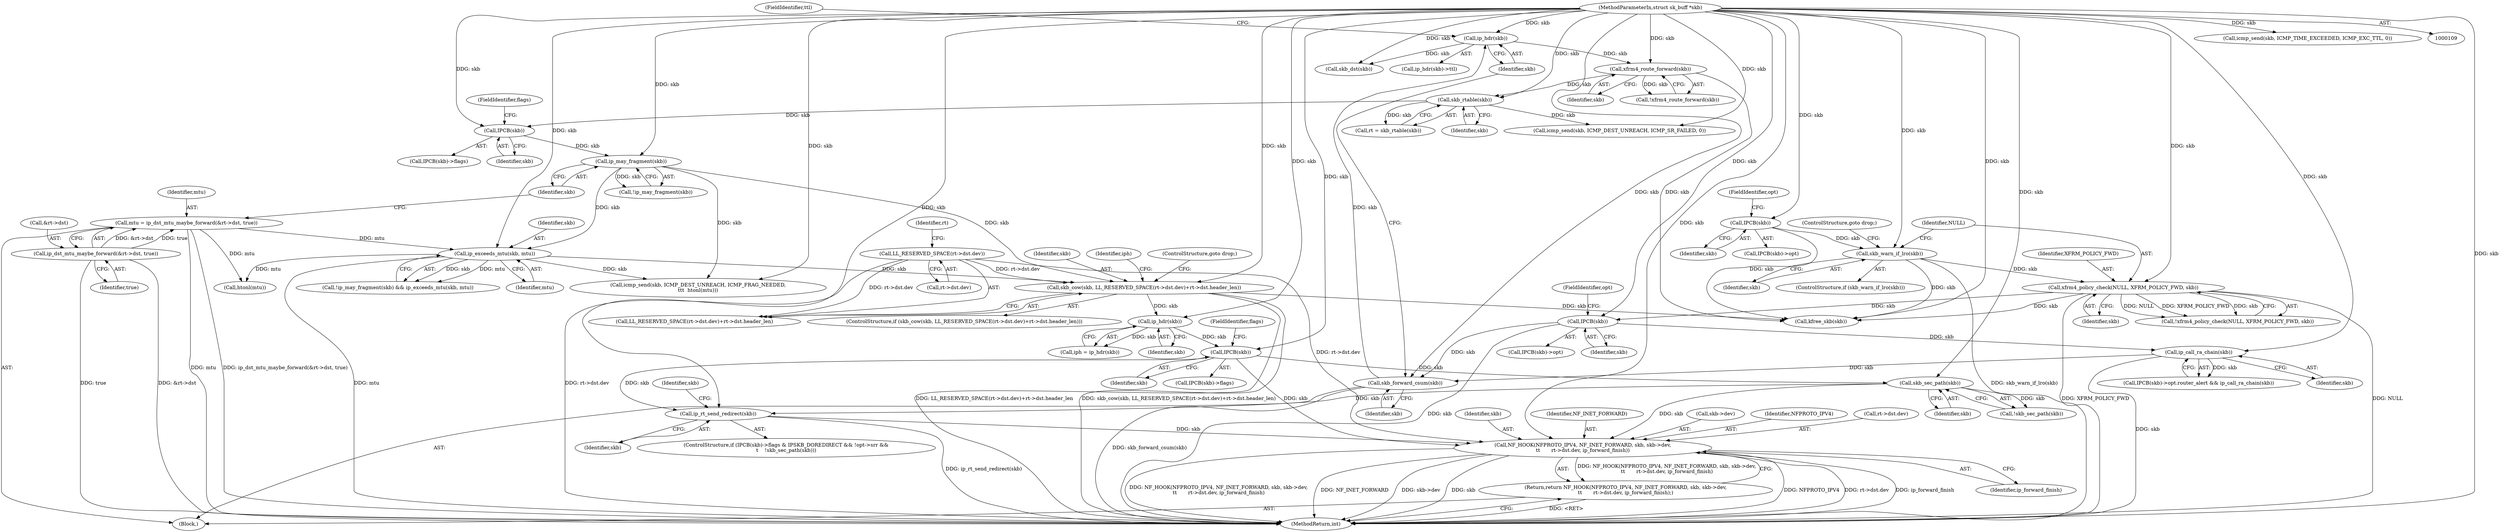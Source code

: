 digraph "0_linux_df4d92549f23e1c037e83323aff58a21b3de7fe0@API" {
"1000257" [label="(Call,ip_rt_send_redirect(skb))"];
"1000255" [label="(Call,skb_sec_path(skb))"];
"1000245" [label="(Call,IPCB(skb))"];
"1000237" [label="(Call,ip_hdr(skb))"];
"1000220" [label="(Call,skb_cow(skb, LL_RESERVED_SPACE(rt->dst.dev)+rt->dst.header_len))"];
"1000200" [label="(Call,ip_exceeds_mtu(skb, mtu))"];
"1000198" [label="(Call,ip_may_fragment(skb))"];
"1000183" [label="(Call,IPCB(skb))"];
"1000170" [label="(Call,skb_rtable(skb))"];
"1000165" [label="(Call,xfrm4_route_forward(skb))"];
"1000158" [label="(Call,ip_hdr(skb))"];
"1000153" [label="(Call,skb_forward_csum(skb))"];
"1000149" [label="(Call,ip_call_ra_chain(skb))"];
"1000145" [label="(Call,IPCB(skb))"];
"1000136" [label="(Call,xfrm4_policy_check(NULL, XFRM_POLICY_FWD, skb))"];
"1000131" [label="(Call,skb_warn_if_lro(skb))"];
"1000120" [label="(Call,IPCB(skb))"];
"1000110" [label="(MethodParameterIn,struct sk_buff *skb)"];
"1000187" [label="(Call,mtu = ip_dst_mtu_maybe_forward(&rt->dst, true))"];
"1000189" [label="(Call,ip_dst_mtu_maybe_forward(&rt->dst, true))"];
"1000223" [label="(Call,LL_RESERVED_SPACE(rt->dst.dev))"];
"1000268" [label="(Call,NF_HOOK(NFPROTO_IPV4, NF_INET_FORWARD, skb, skb->dev,\n\t\t       rt->dst.dev, ip_forward_finish))"];
"1000267" [label="(Return,return NF_HOOK(NFPROTO_IPV4, NF_INET_FORWARD, skb, skb->dev,\n\t\t       rt->dst.dev, ip_forward_finish);)"];
"1000219" [label="(ControlStructure,if (skb_cow(skb, LL_RESERVED_SPACE(rt->dst.dev)+rt->dst.header_len)))"];
"1000246" [label="(Identifier,skb)"];
"1000119" [label="(Call,IPCB(skb)->opt)"];
"1000202" [label="(Identifier,mtu)"];
"1000216" [label="(Call,htonl(mtu))"];
"1000160" [label="(FieldIdentifier,ttl)"];
"1000132" [label="(Identifier,skb)"];
"1000224" [label="(Call,rt->dst.dev)"];
"1000201" [label="(Identifier,skb)"];
"1000296" [label="(Call,icmp_send(skb, ICMP_TIME_EXCEEDED, ICMP_EXC_TTL, 0))"];
"1000270" [label="(Identifier,NF_INET_FORWARD)"];
"1000302" [label="(Call,kfree_skb(skb))"];
"1000272" [label="(Call,skb->dev)"];
"1000231" [label="(Identifier,rt)"];
"1000138" [label="(Identifier,XFRM_POLICY_FWD)"];
"1000257" [label="(Call,ip_rt_send_redirect(skb))"];
"1000154" [label="(Identifier,skb)"];
"1000306" [label="(MethodReturn,int)"];
"1000142" [label="(Call,IPCB(skb)->opt.router_alert && ip_call_ra_chain(skb))"];
"1000269" [label="(Identifier,NFPROTO_IPV4)"];
"1000149" [label="(Call,ip_call_ra_chain(skb))"];
"1000235" [label="(Call,iph = ip_hdr(skb))"];
"1000212" [label="(Call,icmp_send(skb, ICMP_DEST_UNREACH, ICMP_FRAG_NEEDED,\n\t\t\t  htonl(mtu)))"];
"1000120" [label="(Call,IPCB(skb))"];
"1000280" [label="(Identifier,ip_forward_finish)"];
"1000110" [label="(MethodParameterIn,struct sk_buff *skb)"];
"1000166" [label="(Identifier,skb)"];
"1000136" [label="(Call,xfrm4_policy_check(NULL, XFRM_POLICY_FWD, skb))"];
"1000133" [label="(ControlStructure,goto drop;)"];
"1000184" [label="(Identifier,skb)"];
"1000275" [label="(Call,rt->dst.dev)"];
"1000197" [label="(Call,!ip_may_fragment(skb))"];
"1000121" [label="(Identifier,skb)"];
"1000194" [label="(Identifier,true)"];
"1000255" [label="(Call,skb_sec_path(skb))"];
"1000183" [label="(Call,IPCB(skb))"];
"1000267" [label="(Return,return NF_HOOK(NFPROTO_IPV4, NF_INET_FORWARD, skb, skb->dev,\n\t\t       rt->dst.dev, ip_forward_finish);)"];
"1000130" [label="(ControlStructure,if (skb_warn_if_lro(skb)))"];
"1000111" [label="(Block,)"];
"1000158" [label="(Call,ip_hdr(skb))"];
"1000271" [label="(Identifier,skb)"];
"1000254" [label="(Call,!skb_sec_path(skb))"];
"1000165" [label="(Call,xfrm4_route_forward(skb))"];
"1000282" [label="(Call,icmp_send(skb, ICMP_DEST_UNREACH, ICMP_SR_FAILED, 0))"];
"1000244" [label="(Call,IPCB(skb)->flags)"];
"1000159" [label="(Identifier,skb)"];
"1000171" [label="(Identifier,skb)"];
"1000122" [label="(FieldIdentifier,opt)"];
"1000247" [label="(FieldIdentifier,flags)"];
"1000144" [label="(Call,IPCB(skb)->opt)"];
"1000189" [label="(Call,ip_dst_mtu_maybe_forward(&rt->dst, true))"];
"1000237" [label="(Call,ip_hdr(skb))"];
"1000292" [label="(Call,skb_dst(skb))"];
"1000147" [label="(FieldIdentifier,opt)"];
"1000150" [label="(Identifier,skb)"];
"1000168" [label="(Call,rt = skb_rtable(skb))"];
"1000222" [label="(Call,LL_RESERVED_SPACE(rt->dst.dev)+rt->dst.header_len)"];
"1000187" [label="(Call,mtu = ip_dst_mtu_maybe_forward(&rt->dst, true))"];
"1000190" [label="(Call,&rt->dst)"];
"1000164" [label="(Call,!xfrm4_route_forward(skb))"];
"1000137" [label="(Identifier,NULL)"];
"1000153" [label="(Call,skb_forward_csum(skb))"];
"1000221" [label="(Identifier,skb)"];
"1000145" [label="(Call,IPCB(skb))"];
"1000199" [label="(Identifier,skb)"];
"1000170" [label="(Call,skb_rtable(skb))"];
"1000139" [label="(Identifier,skb)"];
"1000200" [label="(Call,ip_exceeds_mtu(skb, mtu))"];
"1000245" [label="(Call,IPCB(skb))"];
"1000268" [label="(Call,NF_HOOK(NFPROTO_IPV4, NF_INET_FORWARD, skb, skb->dev,\n\t\t       rt->dst.dev, ip_forward_finish))"];
"1000258" [label="(Identifier,skb)"];
"1000157" [label="(Call,ip_hdr(skb)->ttl)"];
"1000256" [label="(Identifier,skb)"];
"1000241" [label="(ControlStructure,if (IPCB(skb)->flags & IPSKB_DOREDIRECT && !opt->srr &&\n\t    !skb_sec_path(skb)))"];
"1000220" [label="(Call,skb_cow(skb, LL_RESERVED_SPACE(rt->dst.dev)+rt->dst.header_len))"];
"1000185" [label="(FieldIdentifier,flags)"];
"1000236" [label="(Identifier,iph)"];
"1000135" [label="(Call,!xfrm4_policy_check(NULL, XFRM_POLICY_FWD, skb))"];
"1000198" [label="(Call,ip_may_fragment(skb))"];
"1000188" [label="(Identifier,mtu)"];
"1000196" [label="(Call,!ip_may_fragment(skb) && ip_exceeds_mtu(skb, mtu))"];
"1000223" [label="(Call,LL_RESERVED_SPACE(rt->dst.dev))"];
"1000238" [label="(Identifier,skb)"];
"1000261" [label="(Identifier,skb)"];
"1000131" [label="(Call,skb_warn_if_lro(skb))"];
"1000234" [label="(ControlStructure,goto drop;)"];
"1000182" [label="(Call,IPCB(skb)->flags)"];
"1000146" [label="(Identifier,skb)"];
"1000257" -> "1000241"  [label="AST: "];
"1000257" -> "1000258"  [label="CFG: "];
"1000258" -> "1000257"  [label="AST: "];
"1000261" -> "1000257"  [label="CFG: "];
"1000257" -> "1000306"  [label="DDG: ip_rt_send_redirect(skb)"];
"1000255" -> "1000257"  [label="DDG: skb"];
"1000245" -> "1000257"  [label="DDG: skb"];
"1000110" -> "1000257"  [label="DDG: skb"];
"1000257" -> "1000268"  [label="DDG: skb"];
"1000255" -> "1000254"  [label="AST: "];
"1000255" -> "1000256"  [label="CFG: "];
"1000256" -> "1000255"  [label="AST: "];
"1000254" -> "1000255"  [label="CFG: "];
"1000255" -> "1000254"  [label="DDG: skb"];
"1000245" -> "1000255"  [label="DDG: skb"];
"1000110" -> "1000255"  [label="DDG: skb"];
"1000255" -> "1000268"  [label="DDG: skb"];
"1000245" -> "1000244"  [label="AST: "];
"1000245" -> "1000246"  [label="CFG: "];
"1000246" -> "1000245"  [label="AST: "];
"1000247" -> "1000245"  [label="CFG: "];
"1000237" -> "1000245"  [label="DDG: skb"];
"1000110" -> "1000245"  [label="DDG: skb"];
"1000245" -> "1000268"  [label="DDG: skb"];
"1000237" -> "1000235"  [label="AST: "];
"1000237" -> "1000238"  [label="CFG: "];
"1000238" -> "1000237"  [label="AST: "];
"1000235" -> "1000237"  [label="CFG: "];
"1000237" -> "1000235"  [label="DDG: skb"];
"1000220" -> "1000237"  [label="DDG: skb"];
"1000110" -> "1000237"  [label="DDG: skb"];
"1000220" -> "1000219"  [label="AST: "];
"1000220" -> "1000222"  [label="CFG: "];
"1000221" -> "1000220"  [label="AST: "];
"1000222" -> "1000220"  [label="AST: "];
"1000234" -> "1000220"  [label="CFG: "];
"1000236" -> "1000220"  [label="CFG: "];
"1000220" -> "1000306"  [label="DDG: LL_RESERVED_SPACE(rt->dst.dev)+rt->dst.header_len"];
"1000220" -> "1000306"  [label="DDG: skb_cow(skb, LL_RESERVED_SPACE(rt->dst.dev)+rt->dst.header_len)"];
"1000200" -> "1000220"  [label="DDG: skb"];
"1000198" -> "1000220"  [label="DDG: skb"];
"1000110" -> "1000220"  [label="DDG: skb"];
"1000223" -> "1000220"  [label="DDG: rt->dst.dev"];
"1000220" -> "1000302"  [label="DDG: skb"];
"1000200" -> "1000196"  [label="AST: "];
"1000200" -> "1000202"  [label="CFG: "];
"1000201" -> "1000200"  [label="AST: "];
"1000202" -> "1000200"  [label="AST: "];
"1000196" -> "1000200"  [label="CFG: "];
"1000200" -> "1000306"  [label="DDG: mtu"];
"1000200" -> "1000196"  [label="DDG: skb"];
"1000200" -> "1000196"  [label="DDG: mtu"];
"1000198" -> "1000200"  [label="DDG: skb"];
"1000110" -> "1000200"  [label="DDG: skb"];
"1000187" -> "1000200"  [label="DDG: mtu"];
"1000200" -> "1000212"  [label="DDG: skb"];
"1000200" -> "1000216"  [label="DDG: mtu"];
"1000198" -> "1000197"  [label="AST: "];
"1000198" -> "1000199"  [label="CFG: "];
"1000199" -> "1000198"  [label="AST: "];
"1000197" -> "1000198"  [label="CFG: "];
"1000198" -> "1000197"  [label="DDG: skb"];
"1000183" -> "1000198"  [label="DDG: skb"];
"1000110" -> "1000198"  [label="DDG: skb"];
"1000198" -> "1000212"  [label="DDG: skb"];
"1000183" -> "1000182"  [label="AST: "];
"1000183" -> "1000184"  [label="CFG: "];
"1000184" -> "1000183"  [label="AST: "];
"1000185" -> "1000183"  [label="CFG: "];
"1000170" -> "1000183"  [label="DDG: skb"];
"1000110" -> "1000183"  [label="DDG: skb"];
"1000170" -> "1000168"  [label="AST: "];
"1000170" -> "1000171"  [label="CFG: "];
"1000171" -> "1000170"  [label="AST: "];
"1000168" -> "1000170"  [label="CFG: "];
"1000170" -> "1000168"  [label="DDG: skb"];
"1000165" -> "1000170"  [label="DDG: skb"];
"1000110" -> "1000170"  [label="DDG: skb"];
"1000170" -> "1000282"  [label="DDG: skb"];
"1000165" -> "1000164"  [label="AST: "];
"1000165" -> "1000166"  [label="CFG: "];
"1000166" -> "1000165"  [label="AST: "];
"1000164" -> "1000165"  [label="CFG: "];
"1000165" -> "1000164"  [label="DDG: skb"];
"1000158" -> "1000165"  [label="DDG: skb"];
"1000110" -> "1000165"  [label="DDG: skb"];
"1000165" -> "1000302"  [label="DDG: skb"];
"1000158" -> "1000157"  [label="AST: "];
"1000158" -> "1000159"  [label="CFG: "];
"1000159" -> "1000158"  [label="AST: "];
"1000160" -> "1000158"  [label="CFG: "];
"1000153" -> "1000158"  [label="DDG: skb"];
"1000110" -> "1000158"  [label="DDG: skb"];
"1000158" -> "1000292"  [label="DDG: skb"];
"1000153" -> "1000111"  [label="AST: "];
"1000153" -> "1000154"  [label="CFG: "];
"1000154" -> "1000153"  [label="AST: "];
"1000159" -> "1000153"  [label="CFG: "];
"1000153" -> "1000306"  [label="DDG: skb_forward_csum(skb)"];
"1000149" -> "1000153"  [label="DDG: skb"];
"1000145" -> "1000153"  [label="DDG: skb"];
"1000110" -> "1000153"  [label="DDG: skb"];
"1000149" -> "1000142"  [label="AST: "];
"1000149" -> "1000150"  [label="CFG: "];
"1000150" -> "1000149"  [label="AST: "];
"1000142" -> "1000149"  [label="CFG: "];
"1000149" -> "1000306"  [label="DDG: skb"];
"1000149" -> "1000142"  [label="DDG: skb"];
"1000145" -> "1000149"  [label="DDG: skb"];
"1000110" -> "1000149"  [label="DDG: skb"];
"1000145" -> "1000144"  [label="AST: "];
"1000145" -> "1000146"  [label="CFG: "];
"1000146" -> "1000145"  [label="AST: "];
"1000147" -> "1000145"  [label="CFG: "];
"1000145" -> "1000306"  [label="DDG: skb"];
"1000136" -> "1000145"  [label="DDG: skb"];
"1000110" -> "1000145"  [label="DDG: skb"];
"1000136" -> "1000135"  [label="AST: "];
"1000136" -> "1000139"  [label="CFG: "];
"1000137" -> "1000136"  [label="AST: "];
"1000138" -> "1000136"  [label="AST: "];
"1000139" -> "1000136"  [label="AST: "];
"1000135" -> "1000136"  [label="CFG: "];
"1000136" -> "1000306"  [label="DDG: XFRM_POLICY_FWD"];
"1000136" -> "1000306"  [label="DDG: NULL"];
"1000136" -> "1000135"  [label="DDG: NULL"];
"1000136" -> "1000135"  [label="DDG: XFRM_POLICY_FWD"];
"1000136" -> "1000135"  [label="DDG: skb"];
"1000131" -> "1000136"  [label="DDG: skb"];
"1000110" -> "1000136"  [label="DDG: skb"];
"1000136" -> "1000302"  [label="DDG: skb"];
"1000131" -> "1000130"  [label="AST: "];
"1000131" -> "1000132"  [label="CFG: "];
"1000132" -> "1000131"  [label="AST: "];
"1000133" -> "1000131"  [label="CFG: "];
"1000137" -> "1000131"  [label="CFG: "];
"1000131" -> "1000306"  [label="DDG: skb_warn_if_lro(skb)"];
"1000120" -> "1000131"  [label="DDG: skb"];
"1000110" -> "1000131"  [label="DDG: skb"];
"1000131" -> "1000302"  [label="DDG: skb"];
"1000120" -> "1000119"  [label="AST: "];
"1000120" -> "1000121"  [label="CFG: "];
"1000121" -> "1000120"  [label="AST: "];
"1000122" -> "1000120"  [label="CFG: "];
"1000110" -> "1000120"  [label="DDG: skb"];
"1000120" -> "1000302"  [label="DDG: skb"];
"1000110" -> "1000109"  [label="AST: "];
"1000110" -> "1000306"  [label="DDG: skb"];
"1000110" -> "1000212"  [label="DDG: skb"];
"1000110" -> "1000268"  [label="DDG: skb"];
"1000110" -> "1000282"  [label="DDG: skb"];
"1000110" -> "1000292"  [label="DDG: skb"];
"1000110" -> "1000296"  [label="DDG: skb"];
"1000110" -> "1000302"  [label="DDG: skb"];
"1000187" -> "1000111"  [label="AST: "];
"1000187" -> "1000189"  [label="CFG: "];
"1000188" -> "1000187"  [label="AST: "];
"1000189" -> "1000187"  [label="AST: "];
"1000199" -> "1000187"  [label="CFG: "];
"1000187" -> "1000306"  [label="DDG: mtu"];
"1000187" -> "1000306"  [label="DDG: ip_dst_mtu_maybe_forward(&rt->dst, true)"];
"1000189" -> "1000187"  [label="DDG: &rt->dst"];
"1000189" -> "1000187"  [label="DDG: true"];
"1000187" -> "1000216"  [label="DDG: mtu"];
"1000189" -> "1000194"  [label="CFG: "];
"1000190" -> "1000189"  [label="AST: "];
"1000194" -> "1000189"  [label="AST: "];
"1000189" -> "1000306"  [label="DDG: true"];
"1000189" -> "1000306"  [label="DDG: &rt->dst"];
"1000223" -> "1000222"  [label="AST: "];
"1000223" -> "1000224"  [label="CFG: "];
"1000224" -> "1000223"  [label="AST: "];
"1000231" -> "1000223"  [label="CFG: "];
"1000223" -> "1000306"  [label="DDG: rt->dst.dev"];
"1000223" -> "1000222"  [label="DDG: rt->dst.dev"];
"1000223" -> "1000268"  [label="DDG: rt->dst.dev"];
"1000268" -> "1000267"  [label="AST: "];
"1000268" -> "1000280"  [label="CFG: "];
"1000269" -> "1000268"  [label="AST: "];
"1000270" -> "1000268"  [label="AST: "];
"1000271" -> "1000268"  [label="AST: "];
"1000272" -> "1000268"  [label="AST: "];
"1000275" -> "1000268"  [label="AST: "];
"1000280" -> "1000268"  [label="AST: "];
"1000267" -> "1000268"  [label="CFG: "];
"1000268" -> "1000306"  [label="DDG: NFPROTO_IPV4"];
"1000268" -> "1000306"  [label="DDG: rt->dst.dev"];
"1000268" -> "1000306"  [label="DDG: ip_forward_finish"];
"1000268" -> "1000306"  [label="DDG: NF_HOOK(NFPROTO_IPV4, NF_INET_FORWARD, skb, skb->dev,\n\t\t       rt->dst.dev, ip_forward_finish)"];
"1000268" -> "1000306"  [label="DDG: NF_INET_FORWARD"];
"1000268" -> "1000306"  [label="DDG: skb->dev"];
"1000268" -> "1000306"  [label="DDG: skb"];
"1000268" -> "1000267"  [label="DDG: NF_HOOK(NFPROTO_IPV4, NF_INET_FORWARD, skb, skb->dev,\n\t\t       rt->dst.dev, ip_forward_finish)"];
"1000267" -> "1000111"  [label="AST: "];
"1000306" -> "1000267"  [label="CFG: "];
"1000267" -> "1000306"  [label="DDG: <RET>"];
}

